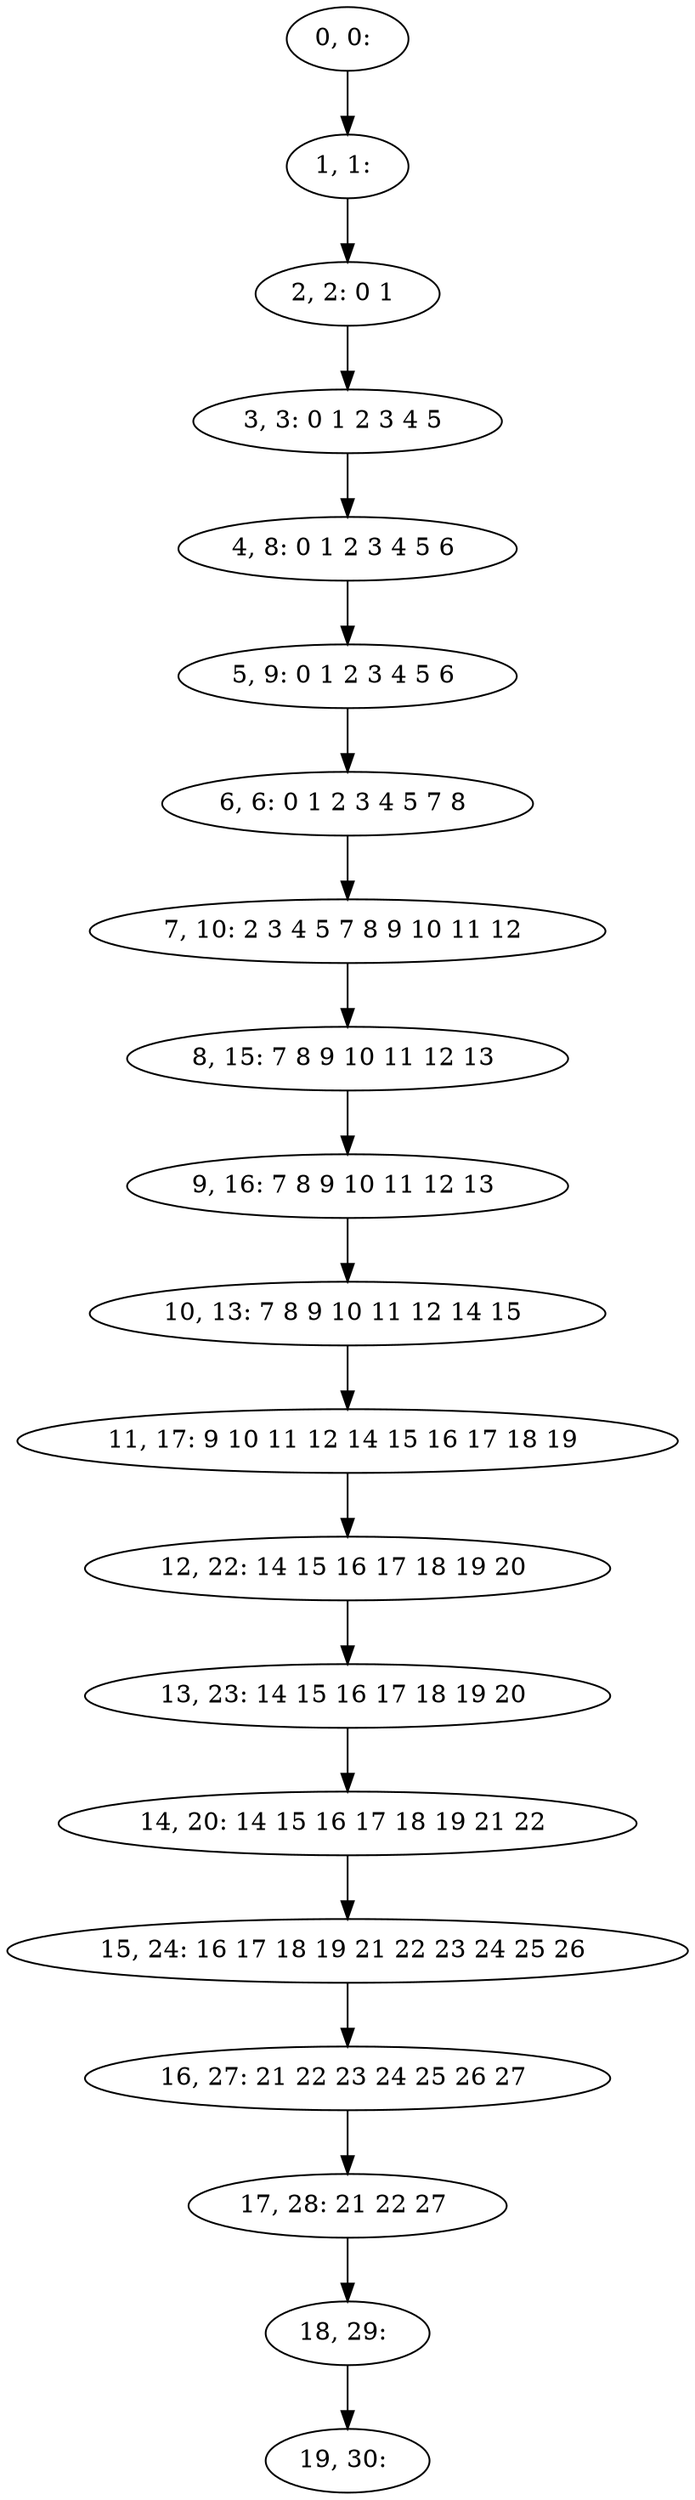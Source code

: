 digraph G {
0[label="0, 0: "];
1[label="1, 1: "];
2[label="2, 2: 0 1 "];
3[label="3, 3: 0 1 2 3 4 5 "];
4[label="4, 8: 0 1 2 3 4 5 6 "];
5[label="5, 9: 0 1 2 3 4 5 6 "];
6[label="6, 6: 0 1 2 3 4 5 7 8 "];
7[label="7, 10: 2 3 4 5 7 8 9 10 11 12 "];
8[label="8, 15: 7 8 9 10 11 12 13 "];
9[label="9, 16: 7 8 9 10 11 12 13 "];
10[label="10, 13: 7 8 9 10 11 12 14 15 "];
11[label="11, 17: 9 10 11 12 14 15 16 17 18 19 "];
12[label="12, 22: 14 15 16 17 18 19 20 "];
13[label="13, 23: 14 15 16 17 18 19 20 "];
14[label="14, 20: 14 15 16 17 18 19 21 22 "];
15[label="15, 24: 16 17 18 19 21 22 23 24 25 26 "];
16[label="16, 27: 21 22 23 24 25 26 27 "];
17[label="17, 28: 21 22 27 "];
18[label="18, 29: "];
19[label="19, 30: "];
0->1 ;
1->2 ;
2->3 ;
3->4 ;
4->5 ;
5->6 ;
6->7 ;
7->8 ;
8->9 ;
9->10 ;
10->11 ;
11->12 ;
12->13 ;
13->14 ;
14->15 ;
15->16 ;
16->17 ;
17->18 ;
18->19 ;
}
